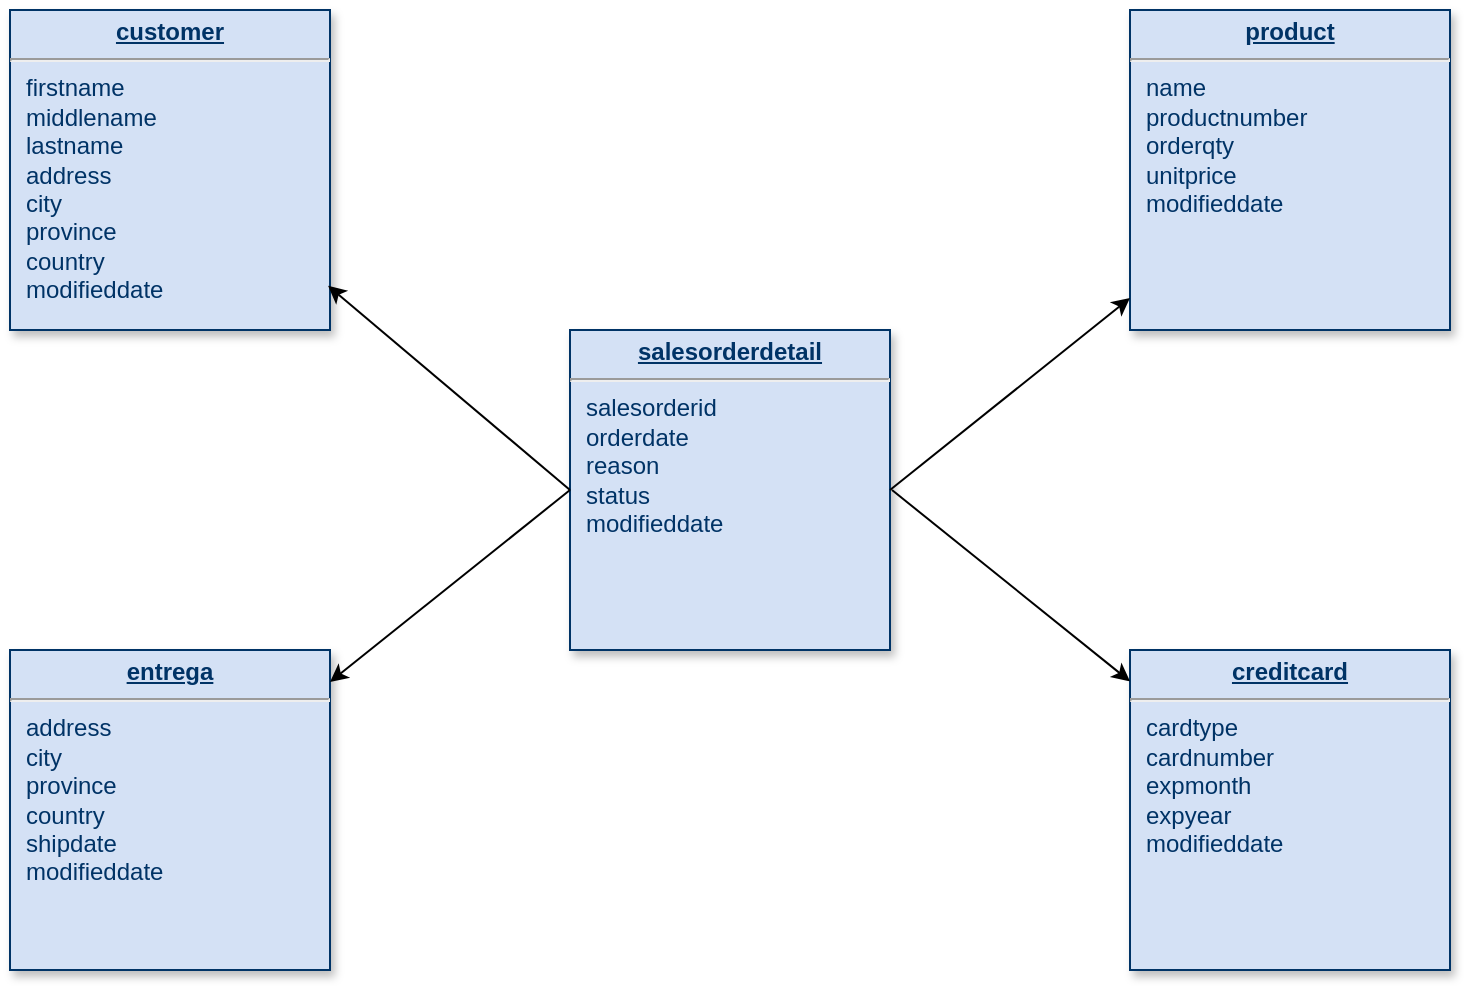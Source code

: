 <mxfile version="13.7.9" type="device"><diagram name="Page-1" id="efa7a0a1-bf9b-a30e-e6df-94a7791c09e9"><mxGraphModel dx="2292" dy="904" grid="1" gridSize="10" guides="1" tooltips="1" connect="1" arrows="1" fold="1" page="0" pageScale="1" pageWidth="826" pageHeight="1169" background="#ffffff" math="0" shadow="0"><root><mxCell id="0"/><mxCell id="1" parent="0"/><mxCell id="W1RcKgLJqlA5GZzEUDB9-114" value="&lt;p style=&quot;margin: 0px ; margin-top: 4px ; text-align: center ; text-decoration: underline&quot;&gt;&lt;b&gt;salesorderdetail&lt;/b&gt;&lt;/p&gt;&lt;hr&gt;&lt;p style=&quot;margin: 0px ; margin-left: 8px&quot;&gt;salesorderid&lt;/p&gt;&lt;p style=&quot;margin: 0px ; margin-left: 8px&quot;&gt;orderdate&lt;/p&gt;&lt;p style=&quot;margin: 0px ; margin-left: 8px&quot;&gt;reason&lt;/p&gt;&lt;p style=&quot;margin: 0px ; margin-left: 8px&quot;&gt;status&lt;/p&gt;&lt;p style=&quot;margin: 0px ; margin-left: 8px&quot;&gt;modifieddate&lt;/p&gt;&lt;p style=&quot;margin: 0px ; margin-left: 8px&quot;&gt;&lt;br&gt;&lt;/p&gt;" style="verticalAlign=top;align=left;overflow=fill;fontSize=12;fontFamily=Helvetica;html=1;strokeColor=#003366;shadow=1;fillColor=#D4E1F5;fontColor=#003366" parent="1" vertex="1"><mxGeometry x="-680" y="40.0" width="160" height="160" as="geometry"/></mxCell><mxCell id="W1RcKgLJqlA5GZzEUDB9-115" value="&lt;p style=&quot;margin: 0px ; margin-top: 4px ; text-align: center ; text-decoration: underline&quot;&gt;&lt;b&gt;product&lt;/b&gt;&lt;/p&gt;&lt;hr&gt;&lt;p style=&quot;margin: 0px ; margin-left: 8px&quot;&gt;name&lt;/p&gt;&lt;p style=&quot;margin: 0px ; margin-left: 8px&quot;&gt;productnumber&lt;/p&gt;&lt;p style=&quot;margin: 0px ; margin-left: 8px&quot;&gt;orderqty&lt;/p&gt;&lt;p style=&quot;margin: 0px ; margin-left: 8px&quot;&gt;unitprice&lt;/p&gt;&lt;p style=&quot;margin: 0px ; margin-left: 8px&quot;&gt;modifieddate&lt;/p&gt;" style="verticalAlign=top;align=left;overflow=fill;fontSize=12;fontFamily=Helvetica;html=1;strokeColor=#003366;shadow=1;fillColor=#D4E1F5;fontColor=#003366" parent="1" vertex="1"><mxGeometry x="-400" y="-120.0" width="160" height="160" as="geometry"/></mxCell><mxCell id="W1RcKgLJqlA5GZzEUDB9-116" value="&lt;p style=&quot;margin: 0px ; margin-top: 4px ; text-align: center ; text-decoration: underline&quot;&gt;&lt;b&gt;creditcard&lt;/b&gt;&lt;/p&gt;&lt;hr&gt;&lt;p style=&quot;margin: 0px ; margin-left: 8px&quot;&gt;cardtype&lt;/p&gt;&lt;p style=&quot;margin: 0px ; margin-left: 8px&quot;&gt;cardnumber&lt;/p&gt;&lt;p style=&quot;margin: 0px ; margin-left: 8px&quot;&gt;expmonth&lt;/p&gt;&lt;p style=&quot;margin: 0px ; margin-left: 8px&quot;&gt;expyear&lt;/p&gt;&lt;p style=&quot;margin: 0px ; margin-left: 8px&quot;&gt;modifieddate&lt;br&gt;&lt;/p&gt;" style="verticalAlign=top;align=left;overflow=fill;fontSize=12;fontFamily=Helvetica;html=1;strokeColor=#003366;shadow=1;fillColor=#D4E1F5;fontColor=#003366" parent="1" vertex="1"><mxGeometry x="-400" y="200.0" width="160" height="160" as="geometry"/></mxCell><mxCell id="W1RcKgLJqlA5GZzEUDB9-117" value="&lt;p style=&quot;margin: 0px ; margin-top: 4px ; text-align: center ; text-decoration: underline&quot;&gt;&lt;b&gt;customer&lt;/b&gt;&lt;/p&gt;&lt;hr&gt;&lt;p style=&quot;margin: 0px ; margin-left: 8px&quot;&gt;firstname&lt;/p&gt;&lt;p style=&quot;margin: 0px ; margin-left: 8px&quot;&gt;middlename&lt;/p&gt;&lt;p style=&quot;margin: 0px ; margin-left: 8px&quot;&gt;lastname&lt;/p&gt;&lt;p style=&quot;margin: 0px ; margin-left: 8px&quot;&gt;address&lt;/p&gt;&lt;p style=&quot;margin: 0px ; margin-left: 8px&quot;&gt;city&lt;/p&gt;&lt;p style=&quot;margin: 0px ; margin-left: 8px&quot;&gt;province&lt;/p&gt;&lt;p style=&quot;margin: 0px ; margin-left: 8px&quot;&gt;country&lt;/p&gt;&lt;p style=&quot;margin: 0px ; margin-left: 8px&quot;&gt;modifieddate&lt;/p&gt;&lt;p style=&quot;margin: 0px ; margin-left: 8px&quot;&gt;&lt;br&gt;&lt;/p&gt;" style="verticalAlign=top;align=left;overflow=fill;fontSize=12;fontFamily=Helvetica;html=1;strokeColor=#003366;shadow=1;fillColor=#D4E1F5;fontColor=#003366" parent="1" vertex="1"><mxGeometry x="-960" y="-120.0" width="160" height="160" as="geometry"/></mxCell><mxCell id="U17cAzjVIvQP85XPGEUa-1" value="" style="endArrow=classic;html=1;exitX=1;exitY=0.5;exitDx=0;exitDy=0;" parent="1" source="W1RcKgLJqlA5GZzEUDB9-114" target="W1RcKgLJqlA5GZzEUDB9-115" edge="1"><mxGeometry width="50" height="50" relative="1" as="geometry"><mxPoint x="-700" y="20" as="sourcePoint"/><mxPoint x="-650" y="-30" as="targetPoint"/></mxGeometry></mxCell><mxCell id="U17cAzjVIvQP85XPGEUa-2" value="" style="endArrow=classic;html=1;" parent="1" target="W1RcKgLJqlA5GZzEUDB9-116" edge="1"><mxGeometry width="50" height="50" relative="1" as="geometry"><mxPoint x="-519" y="120" as="sourcePoint"/><mxPoint x="-570" y="280" as="targetPoint"/></mxGeometry></mxCell><mxCell id="U17cAzjVIvQP85XPGEUa-3" value="" style="endArrow=classic;html=1;entryX=0.994;entryY=0.862;entryDx=0;entryDy=0;entryPerimeter=0;exitX=0;exitY=0.5;exitDx=0;exitDy=0;" parent="1" source="W1RcKgLJqlA5GZzEUDB9-114" target="W1RcKgLJqlA5GZzEUDB9-117" edge="1"><mxGeometry width="50" height="50" relative="1" as="geometry"><mxPoint x="-910" y="240" as="sourcePoint"/><mxPoint x="-860" y="190" as="targetPoint"/></mxGeometry></mxCell><mxCell id="xvdYAc6kjx67Es01gvrq-1" value="&lt;p style=&quot;margin: 0px ; margin-top: 4px ; text-align: center ; text-decoration: underline&quot;&gt;&lt;b&gt;entrega&lt;/b&gt;&lt;/p&gt;&lt;hr&gt;&lt;p style=&quot;margin: 0px ; margin-left: 8px&quot;&gt;&lt;span&gt;address&lt;/span&gt;&lt;br&gt;&lt;/p&gt;&lt;p style=&quot;margin: 0px ; margin-left: 8px&quot;&gt;city&lt;/p&gt;&lt;p style=&quot;margin: 0px ; margin-left: 8px&quot;&gt;province&lt;/p&gt;&lt;p style=&quot;margin: 0px ; margin-left: 8px&quot;&gt;country&lt;/p&gt;&lt;p style=&quot;margin: 0px ; margin-left: 8px&quot;&gt;shipdate&lt;/p&gt;&lt;p style=&quot;margin: 0px ; margin-left: 8px&quot;&gt;modifieddate&lt;/p&gt;&lt;p style=&quot;margin: 0px ; margin-left: 8px&quot;&gt;&lt;br&gt;&lt;/p&gt;" style="verticalAlign=top;align=left;overflow=fill;fontSize=12;fontFamily=Helvetica;html=1;strokeColor=#003366;shadow=1;fillColor=#D4E1F5;fontColor=#003366" vertex="1" parent="1"><mxGeometry x="-960" y="200.0" width="160" height="160" as="geometry"/></mxCell><mxCell id="xvdYAc6kjx67Es01gvrq-2" value="" style="endArrow=classic;html=1;exitX=0;exitY=0.5;exitDx=0;exitDy=0;" edge="1" parent="1" source="W1RcKgLJqlA5GZzEUDB9-114" target="xvdYAc6kjx67Es01gvrq-1"><mxGeometry width="50" height="50" relative="1" as="geometry"><mxPoint x="-670" y="130.0" as="sourcePoint"/><mxPoint x="-790.96" y="27.92" as="targetPoint"/></mxGeometry></mxCell></root></mxGraphModel></diagram></mxfile>
